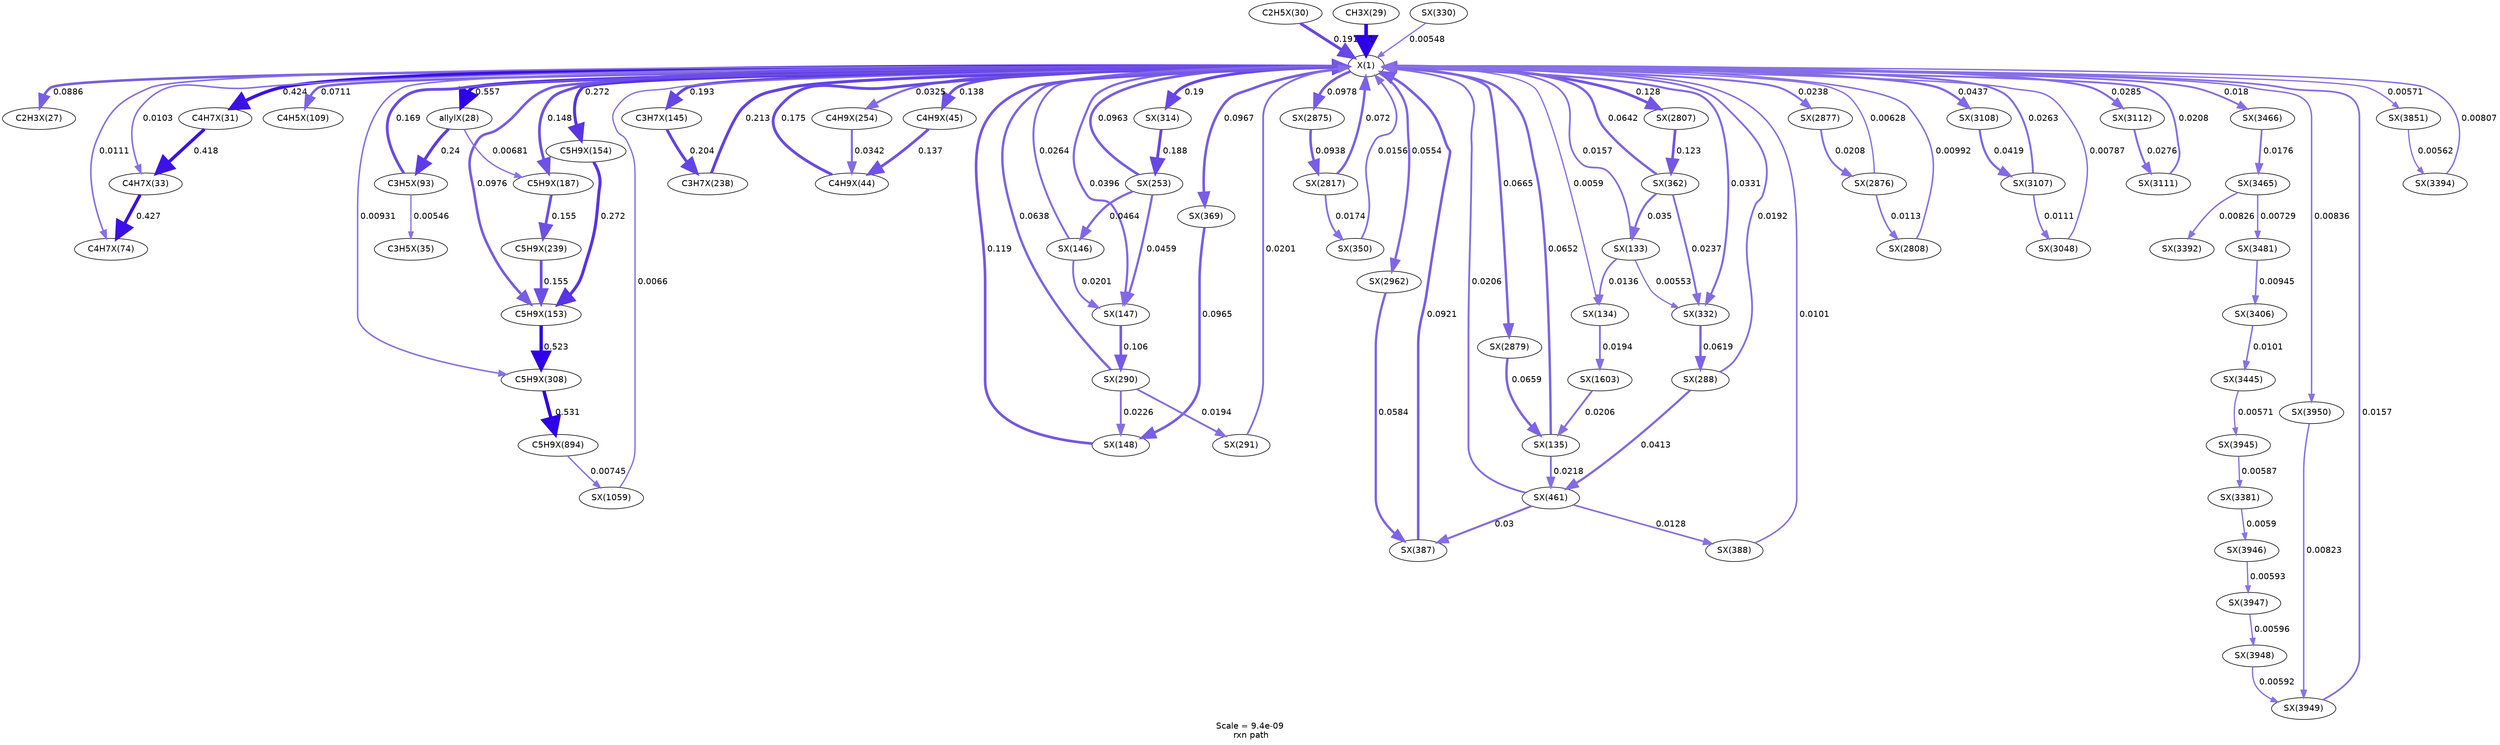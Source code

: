 digraph reaction_paths {
center=1;
s98 -> s100[fontname="Helvetica", style="setlinewidth(4.17)", arrowsize=2.09, color="0.7, 0.589, 0.9"
, label=" 0.0886"];
s98 -> s104[fontname="Helvetica", style="setlinewidth(5.35)", arrowsize=2.68, color="0.7, 0.924, 0.9"
, label=" 0.424"];
s98 -> s106[fontname="Helvetica", style="setlinewidth(2.55)", arrowsize=1.27, color="0.7, 0.51, 0.9"
, label=" 0.0103"];
s98 -> s113[fontname="Helvetica", style="setlinewidth(2.6)", arrowsize=1.3, color="0.7, 0.511, 0.9"
, label=" 0.0111"];
s103 -> s98[fontname="Helvetica", style="setlinewidth(4.75)", arrowsize=2.37, color="0.7, 0.691, 0.9"
, label=" 0.191"];
s102 -> s98[fontname="Helvetica", style="setlinewidth(6)", arrowsize=3, color="0.7, 1.5, 0.9"
, label=" 1"];
s98 -> s116[fontname="Helvetica", style="setlinewidth(4)", arrowsize=2, color="0.7, 0.571, 0.9"
, label=" 0.0711"];
s98 -> s101[fontname="Helvetica", style="setlinewidth(5.56)", arrowsize=2.78, color="0.7, 1.06, 0.9"
, label=" 0.557"];
s115 -> s98[fontname="Helvetica", style="setlinewidth(4.66)", arrowsize=2.33, color="0.7, 0.669, 0.9"
, label=" 0.169"];
s98 -> s123[fontname="Helvetica", style="setlinewidth(4.76)", arrowsize=2.38, color="0.7, 0.693, 0.9"
, label=" 0.193"];
s131 -> s98[fontname="Helvetica", style="setlinewidth(4.83)", arrowsize=2.42, color="0.7, 0.713, 0.9"
, label=" 0.213"];
s98 -> s141[fontname="Helvetica", style="setlinewidth(2.47)", arrowsize=1.23, color="0.7, 0.509, 0.9"
, label=" 0.00931"];
s98 -> s127[fontname="Helvetica", style="setlinewidth(4.24)", arrowsize=2.12, color="0.7, 0.598, 0.9"
, label=" 0.0976"];
s98 -> s128[fontname="Helvetica", style="setlinewidth(5.02)", arrowsize=2.51, color="0.7, 0.772, 0.9"
, label=" 0.272"];
s169 -> s98[fontname="Helvetica", style="setlinewidth(2.21)", arrowsize=1.1, color="0.7, 0.507, 0.9"
, label=" 0.0066"];
s98 -> s110[fontname="Helvetica", style="setlinewidth(4.5)", arrowsize=2.25, color="0.7, 0.638, 0.9"
, label=" 0.138"];
s109 -> s98[fontname="Helvetica", style="setlinewidth(4.68)", arrowsize=2.34, color="0.7, 0.675, 0.9"
, label=" 0.175"];
s98 -> s136[fontname="Helvetica", style="setlinewidth(3.41)", arrowsize=1.71, color="0.7, 0.533, 0.9"
, label=" 0.0325"];
s98 -> s143[fontname="Helvetica", style="setlinewidth(4.74)", arrowsize=2.37, color="0.7, 0.69, 0.9"
, label=" 0.19"];
s135 -> s98[fontname="Helvetica", style="setlinewidth(4.23)", arrowsize=2.12, color="0.7, 0.596, 0.9"
, label=" 0.0963"];
s124 -> s98[fontname="Helvetica", style="setlinewidth(3.26)", arrowsize=1.63, color="0.7, 0.526, 0.9"
, label=" 0.0264"];
s98 -> s125[fontname="Helvetica", style="setlinewidth(3.56)", arrowsize=1.78, color="0.7, 0.54, 0.9"
, label=" 0.0396"];
s98 -> s213[fontname="Helvetica", style="setlinewidth(4.24)", arrowsize=2.12, color="0.7, 0.598, 0.9"
, label=" 0.0978"];
s98 -> s207[fontname="Helvetica", style="setlinewidth(4.45)", arrowsize=2.22, color="0.7, 0.628, 0.9"
, label=" 0.128"];
s98 -> s215[fontname="Helvetica", style="setlinewidth(3.18)", arrowsize=1.59, color="0.7, 0.524, 0.9"
, label=" 0.0238"];
s148 -> s98[fontname="Helvetica", style="setlinewidth(3.93)", arrowsize=1.96, color="0.7, 0.564, 0.9"
, label=" 0.0642"];
s120 -> s98[fontname="Helvetica", style="setlinewidth(2.87)", arrowsize=1.43, color="0.7, 0.516, 0.9"
, label=" 0.0157"];
s98 -> s146[fontname="Helvetica", style="setlinewidth(3.43)", arrowsize=1.71, color="0.7, 0.533, 0.9"
, label=" 0.0331"];
s98 -> s230[fontname="Helvetica", style="setlinewidth(3.64)", arrowsize=1.82, color="0.7, 0.544, 0.9"
, label=" 0.0437"];
s98 -> s234[fontname="Helvetica", style="setlinewidth(3.32)", arrowsize=1.66, color="0.7, 0.529, 0.9"
, label=" 0.0285"];
s98 -> s263[fontname="Helvetica", style="setlinewidth(2.97)", arrowsize=1.48, color="0.7, 0.518, 0.9"
, label=" 0.018"];
s209 -> s98[fontname="Helvetica", style="setlinewidth(4.01)", arrowsize=2.01, color="0.7, 0.572, 0.9"
, label=" 0.072"];
s147 -> s98[fontname="Helvetica", style="setlinewidth(2.86)", arrowsize=1.43, color="0.7, 0.516, 0.9"
, label=" 0.0156"];
s144 -> s98[fontname="Helvetica", style="setlinewidth(2.07)", arrowsize=1.03, color="0.7, 0.505, 0.9"
, label=" 0.00548"];
s229 -> s98[fontname="Helvetica", style="setlinewidth(3.25)", arrowsize=1.63, color="0.7, 0.526, 0.9"
, label=" 0.0263"];
s223 -> s98[fontname="Helvetica", style="setlinewidth(2.34)", arrowsize=1.17, color="0.7, 0.508, 0.9"
, label=" 0.00787"];
s233 -> s98[fontname="Helvetica", style="setlinewidth(3.07)", arrowsize=1.54, color="0.7, 0.521, 0.9"
, label=" 0.0208"];
s98 -> s151[fontname="Helvetica", style="setlinewidth(4.24)", arrowsize=2.12, color="0.7, 0.597, 0.9"
, label=" 0.0967"];
s214 -> s98[fontname="Helvetica", style="setlinewidth(2.17)", arrowsize=1.09, color="0.7, 0.506, 0.9"
, label=" 0.00628"];
s208 -> s98[fontname="Helvetica", style="setlinewidth(2.52)", arrowsize=1.26, color="0.7, 0.51, 0.9"
, label=" 0.00992"];
s98 -> s216[fontname="Helvetica", style="setlinewidth(3.95)", arrowsize=1.98, color="0.7, 0.566, 0.9"
, label=" 0.0665"];
s98 -> s217[fontname="Helvetica", style="setlinewidth(3.82)", arrowsize=1.91, color="0.7, 0.555, 0.9"
, label=" 0.0554"];
s98 -> s121[fontname="Helvetica", style="setlinewidth(2.13)", arrowsize=1.06, color="0.7, 0.506, 0.9"
, label=" 0.0059"];
s98 -> s130[fontname="Helvetica", style="setlinewidth(4.56)", arrowsize=2.28, color="0.7, 0.648, 0.9"
, label=" 0.148"];
s98 -> s284[fontname="Helvetica", style="setlinewidth(2.39)", arrowsize=1.19, color="0.7, 0.508, 0.9"
, label=" 0.00836"];
s98 -> s271[fontname="Helvetica", style="setlinewidth(2.1)", arrowsize=1.05, color="0.7, 0.506, 0.9"
, label=" 0.00571"];
s139 -> s98[fontname="Helvetica", style="setlinewidth(3.92)", arrowsize=1.96, color="0.7, 0.564, 0.9"
, label=" 0.0638"];
s126 -> s98[fontname="Helvetica", style="setlinewidth(4.39)", arrowsize=2.2, color="0.7, 0.619, 0.9"
, label=" 0.119"];
s140 -> s98[fontname="Helvetica", style="setlinewidth(3.05)", arrowsize=1.52, color="0.7, 0.52, 0.9"
, label=" 0.0201"];
s122 -> s98[fontname="Helvetica", style="setlinewidth(3.94)", arrowsize=1.97, color="0.7, 0.565, 0.9"
, label=" 0.0652"];
s156 -> s98[fontname="Helvetica", style="setlinewidth(3.07)", arrowsize=1.53, color="0.7, 0.521, 0.9"
, label=" 0.0206"];
s152 -> s98[fontname="Helvetica", style="setlinewidth(4.2)", arrowsize=2.1, color="0.7, 0.592, 0.9"
, label=" 0.0921"];
s153 -> s98[fontname="Helvetica", style="setlinewidth(2.53)", arrowsize=1.26, color="0.7, 0.51, 0.9"
, label=" 0.0101"];
s137 -> s98[fontname="Helvetica", style="setlinewidth(3.02)", arrowsize=1.51, color="0.7, 0.519, 0.9"
, label=" 0.0192"];
s249 -> s98[fontname="Helvetica", style="setlinewidth(2.36)", arrowsize=1.18, color="0.7, 0.508, 0.9"
, label=" 0.00807"];
s283 -> s98[fontname="Helvetica", style="setlinewidth(2.86)", arrowsize=1.43, color="0.7, 0.516, 0.9"
, label=" 0.0157"];
s104 -> s106[fontname="Helvetica", style="setlinewidth(5.34)", arrowsize=2.67, color="0.7, 0.918, 0.9"
, label=" 0.418"];
s106 -> s113[fontname="Helvetica", style="setlinewidth(5.36)", arrowsize=2.68, color="0.7, 0.927, 0.9"
, label=" 0.427"];
s101 -> s115[fontname="Helvetica", style="setlinewidth(4.92)", arrowsize=2.46, color="0.7, 0.74, 0.9"
, label=" 0.24"];
s101 -> s130[fontname="Helvetica", style="setlinewidth(2.23)", arrowsize=1.12, color="0.7, 0.507, 0.9"
, label=" 0.00681"];
s115 -> s108[fontname="Helvetica", style="setlinewidth(2.07)", arrowsize=1.03, color="0.7, 0.505, 0.9"
, label=" 0.00546"];
s123 -> s131[fontname="Helvetica", style="setlinewidth(4.8)", arrowsize=2.4, color="0.7, 0.704, 0.9"
, label=" 0.204"];
s127 -> s141[fontname="Helvetica", style="setlinewidth(5.51)", arrowsize=2.76, color="0.7, 1.02, 0.9"
, label=" 0.523"];
s141 -> s168[fontname="Helvetica", style="setlinewidth(5.52)", arrowsize=2.76, color="0.7, 1.03, 0.9"
, label=" 0.531"];
s132 -> s127[fontname="Helvetica", style="setlinewidth(4.59)", arrowsize=2.3, color="0.7, 0.655, 0.9"
, label=" 0.155"];
s128 -> s127[fontname="Helvetica", style="setlinewidth(5.02)", arrowsize=2.51, color="0.7, 0.772, 0.9"
, label=" 0.272"];
s130 -> s132[fontname="Helvetica", style="setlinewidth(4.59)", arrowsize=2.3, color="0.7, 0.655, 0.9"
, label=" 0.155"];
s168 -> s169[fontname="Helvetica", style="setlinewidth(2.3)", arrowsize=1.15, color="0.7, 0.507, 0.9"
, label=" 0.00745"];
s110 -> s109[fontname="Helvetica", style="setlinewidth(4.5)", arrowsize=2.25, color="0.7, 0.637, 0.9"
, label=" 0.137"];
s136 -> s109[fontname="Helvetica", style="setlinewidth(3.45)", arrowsize=1.73, color="0.7, 0.534, 0.9"
, label=" 0.0342"];
s143 -> s135[fontname="Helvetica", style="setlinewidth(4.74)", arrowsize=2.37, color="0.7, 0.688, 0.9"
, label=" 0.188"];
s135 -> s124[fontname="Helvetica", style="setlinewidth(3.68)", arrowsize=1.84, color="0.7, 0.546, 0.9"
, label=" 0.0464"];
s135 -> s125[fontname="Helvetica", style="setlinewidth(3.67)", arrowsize=1.84, color="0.7, 0.546, 0.9"
, label=" 0.0459"];
s124 -> s125[fontname="Helvetica", style="setlinewidth(3.05)", arrowsize=1.53, color="0.7, 0.52, 0.9"
, label=" 0.0201"];
s125 -> s139[fontname="Helvetica", style="setlinewidth(4.3)", arrowsize=2.15, color="0.7, 0.606, 0.9"
, label=" 0.106"];
s213 -> s209[fontname="Helvetica", style="setlinewidth(4.21)", arrowsize=2.11, color="0.7, 0.594, 0.9"
, label=" 0.0938"];
s207 -> s148[fontname="Helvetica", style="setlinewidth(4.42)", arrowsize=2.21, color="0.7, 0.623, 0.9"
, label=" 0.123"];
s215 -> s214[fontname="Helvetica", style="setlinewidth(3.08)", arrowsize=1.54, color="0.7, 0.521, 0.9"
, label=" 0.0208"];
s148 -> s120[fontname="Helvetica", style="setlinewidth(3.47)", arrowsize=1.73, color="0.7, 0.535, 0.9"
, label=" 0.035"];
s148 -> s146[fontname="Helvetica", style="setlinewidth(3.18)", arrowsize=1.59, color="0.7, 0.524, 0.9"
, label=" 0.0237"];
s120 -> s146[fontname="Helvetica", style="setlinewidth(2.08)", arrowsize=1.04, color="0.7, 0.506, 0.9"
, label=" 0.00553"];
s120 -> s121[fontname="Helvetica", style="setlinewidth(2.76)", arrowsize=1.38, color="0.7, 0.514, 0.9"
, label=" 0.0136"];
s146 -> s137[fontname="Helvetica", style="setlinewidth(3.9)", arrowsize=1.95, color="0.7, 0.562, 0.9"
, label=" 0.0619"];
s230 -> s229[fontname="Helvetica", style="setlinewidth(3.61)", arrowsize=1.8, color="0.7, 0.542, 0.9"
, label=" 0.0419"];
s234 -> s233[fontname="Helvetica", style="setlinewidth(3.29)", arrowsize=1.64, color="0.7, 0.528, 0.9"
, label=" 0.0276"];
s263 -> s262[fontname="Helvetica", style="setlinewidth(2.95)", arrowsize=1.48, color="0.7, 0.518, 0.9"
, label=" 0.0176"];
s209 -> s147[fontname="Helvetica", style="setlinewidth(2.94)", arrowsize=1.47, color="0.7, 0.517, 0.9"
, label=" 0.0174"];
s229 -> s223[fontname="Helvetica", style="setlinewidth(2.6)", arrowsize=1.3, color="0.7, 0.511, 0.9"
, label=" 0.0111"];
s262 -> s247[fontname="Helvetica", style="setlinewidth(2.38)", arrowsize=1.19, color="0.7, 0.508, 0.9"
, label=" 0.00826"];
s262 -> s264[fontname="Helvetica", style="setlinewidth(2.28)", arrowsize=1.14, color="0.7, 0.507, 0.9"
, label=" 0.00729"];
s264 -> s251[fontname="Helvetica", style="setlinewidth(2.48)", arrowsize=1.24, color="0.7, 0.509, 0.9"
, label=" 0.00945"];
s151 -> s126[fontname="Helvetica", style="setlinewidth(4.23)", arrowsize=2.12, color="0.7, 0.596, 0.9"
, label=" 0.0965"];
s214 -> s208[fontname="Helvetica", style="setlinewidth(2.62)", arrowsize=1.31, color="0.7, 0.511, 0.9"
, label=" 0.0113"];
s216 -> s122[fontname="Helvetica", style="setlinewidth(3.95)", arrowsize=1.97, color="0.7, 0.566, 0.9"
, label=" 0.0659"];
s217 -> s152[fontname="Helvetica", style="setlinewidth(3.86)", arrowsize=1.93, color="0.7, 0.558, 0.9"
, label=" 0.0584"];
s121 -> s177[fontname="Helvetica", style="setlinewidth(3.02)", arrowsize=1.51, color="0.7, 0.519, 0.9"
, label=" 0.0194"];
s284 -> s283[fontname="Helvetica", style="setlinewidth(2.38)", arrowsize=1.19, color="0.7, 0.508, 0.9"
, label=" 0.00823"];
s271 -> s249[fontname="Helvetica", style="setlinewidth(2.09)", arrowsize=1.04, color="0.7, 0.506, 0.9"
, label=" 0.00562"];
s139 -> s126[fontname="Helvetica", style="setlinewidth(3.14)", arrowsize=1.57, color="0.7, 0.523, 0.9"
, label=" 0.0226"];
s139 -> s140[fontname="Helvetica", style="setlinewidth(3.03)", arrowsize=1.51, color="0.7, 0.519, 0.9"
, label=" 0.0194"];
s122 -> s156[fontname="Helvetica", style="setlinewidth(3.11)", arrowsize=1.56, color="0.7, 0.522, 0.9"
, label=" 0.0218"];
s177 -> s122[fontname="Helvetica", style="setlinewidth(3.07)", arrowsize=1.53, color="0.7, 0.521, 0.9"
, label=" 0.0206"];
s156 -> s152[fontname="Helvetica", style="setlinewidth(3.35)", arrowsize=1.68, color="0.7, 0.53, 0.9"
, label=" 0.03"];
s156 -> s153[fontname="Helvetica", style="setlinewidth(2.71)", arrowsize=1.35, color="0.7, 0.513, 0.9"
, label=" 0.0128"];
s137 -> s156[fontname="Helvetica", style="setlinewidth(3.59)", arrowsize=1.8, color="0.7, 0.541, 0.9"
, label=" 0.0413"];
s251 -> s257[fontname="Helvetica", style="setlinewidth(2.53)", arrowsize=1.27, color="0.7, 0.51, 0.9"
, label=" 0.0101"];
s257 -> s279[fontname="Helvetica", style="setlinewidth(2.1)", arrowsize=1.05, color="0.7, 0.506, 0.9"
, label=" 0.00571"];
s279 -> s245[fontname="Helvetica", style="setlinewidth(2.12)", arrowsize=1.06, color="0.7, 0.506, 0.9"
, label=" 0.00587"];
s245 -> s280[fontname="Helvetica", style="setlinewidth(2.12)", arrowsize=1.06, color="0.7, 0.506, 0.9"
, label=" 0.0059"];
s280 -> s281[fontname="Helvetica", style="setlinewidth(2.13)", arrowsize=1.06, color="0.7, 0.506, 0.9"
, label=" 0.00593"];
s281 -> s282[fontname="Helvetica", style="setlinewidth(2.13)", arrowsize=1.07, color="0.7, 0.506, 0.9"
, label=" 0.00596"];
s282 -> s283[fontname="Helvetica", style="setlinewidth(2.13)", arrowsize=1.06, color="0.7, 0.506, 0.9"
, label=" 0.00592"];
s98 [ fontname="Helvetica", label="X(1)"];
s100 [ fontname="Helvetica", label="C2H3X(27)"];
s101 [ fontname="Helvetica", label="allylX(28)"];
s102 [ fontname="Helvetica", label="CH3X(29)"];
s103 [ fontname="Helvetica", label="C2H5X(30)"];
s104 [ fontname="Helvetica", label="C4H7X(31)"];
s106 [ fontname="Helvetica", label="C4H7X(33)"];
s108 [ fontname="Helvetica", label="C3H5X(35)"];
s109 [ fontname="Helvetica", label="C4H9X(44)"];
s110 [ fontname="Helvetica", label="C4H9X(45)"];
s113 [ fontname="Helvetica", label="C4H7X(74)"];
s115 [ fontname="Helvetica", label="C3H5X(93)"];
s116 [ fontname="Helvetica", label="C4H5X(109)"];
s120 [ fontname="Helvetica", label="SX(133)"];
s121 [ fontname="Helvetica", label="SX(134)"];
s122 [ fontname="Helvetica", label="SX(135)"];
s123 [ fontname="Helvetica", label="C3H7X(145)"];
s124 [ fontname="Helvetica", label="SX(146)"];
s125 [ fontname="Helvetica", label="SX(147)"];
s126 [ fontname="Helvetica", label="SX(148)"];
s127 [ fontname="Helvetica", label="C5H9X(153)"];
s128 [ fontname="Helvetica", label="C5H9X(154)"];
s130 [ fontname="Helvetica", label="C5H9X(187)"];
s131 [ fontname="Helvetica", label="C3H7X(238)"];
s132 [ fontname="Helvetica", label="C5H9X(239)"];
s135 [ fontname="Helvetica", label="SX(253)"];
s136 [ fontname="Helvetica", label="C4H9X(254)"];
s137 [ fontname="Helvetica", label="SX(288)"];
s139 [ fontname="Helvetica", label="SX(290)"];
s140 [ fontname="Helvetica", label="SX(291)"];
s141 [ fontname="Helvetica", label="C5H9X(308)"];
s143 [ fontname="Helvetica", label="SX(314)"];
s144 [ fontname="Helvetica", label="SX(330)"];
s146 [ fontname="Helvetica", label="SX(332)"];
s147 [ fontname="Helvetica", label="SX(350)"];
s148 [ fontname="Helvetica", label="SX(362)"];
s151 [ fontname="Helvetica", label="SX(369)"];
s152 [ fontname="Helvetica", label="SX(387)"];
s153 [ fontname="Helvetica", label="SX(388)"];
s156 [ fontname="Helvetica", label="SX(461)"];
s168 [ fontname="Helvetica", label="C5H9X(894)"];
s169 [ fontname="Helvetica", label="SX(1059)"];
s177 [ fontname="Helvetica", label="SX(1603)"];
s207 [ fontname="Helvetica", label="SX(2807)"];
s208 [ fontname="Helvetica", label="SX(2808)"];
s209 [ fontname="Helvetica", label="SX(2817)"];
s213 [ fontname="Helvetica", label="SX(2875)"];
s214 [ fontname="Helvetica", label="SX(2876)"];
s215 [ fontname="Helvetica", label="SX(2877)"];
s216 [ fontname="Helvetica", label="SX(2879)"];
s217 [ fontname="Helvetica", label="SX(2962)"];
s223 [ fontname="Helvetica", label="SX(3048)"];
s229 [ fontname="Helvetica", label="SX(3107)"];
s230 [ fontname="Helvetica", label="SX(3108)"];
s233 [ fontname="Helvetica", label="SX(3111)"];
s234 [ fontname="Helvetica", label="SX(3112)"];
s245 [ fontname="Helvetica", label="SX(3381)"];
s247 [ fontname="Helvetica", label="SX(3392)"];
s249 [ fontname="Helvetica", label="SX(3394)"];
s251 [ fontname="Helvetica", label="SX(3406)"];
s257 [ fontname="Helvetica", label="SX(3445)"];
s262 [ fontname="Helvetica", label="SX(3465)"];
s263 [ fontname="Helvetica", label="SX(3466)"];
s264 [ fontname="Helvetica", label="SX(3481)"];
s271 [ fontname="Helvetica", label="SX(3851)"];
s279 [ fontname="Helvetica", label="SX(3945)"];
s280 [ fontname="Helvetica", label="SX(3946)"];
s281 [ fontname="Helvetica", label="SX(3947)"];
s282 [ fontname="Helvetica", label="SX(3948)"];
s283 [ fontname="Helvetica", label="SX(3949)"];
s284 [ fontname="Helvetica", label="SX(3950)"];
 label = "Scale = 9.4e-09\l rxn path";
 fontname = "Helvetica";
}
